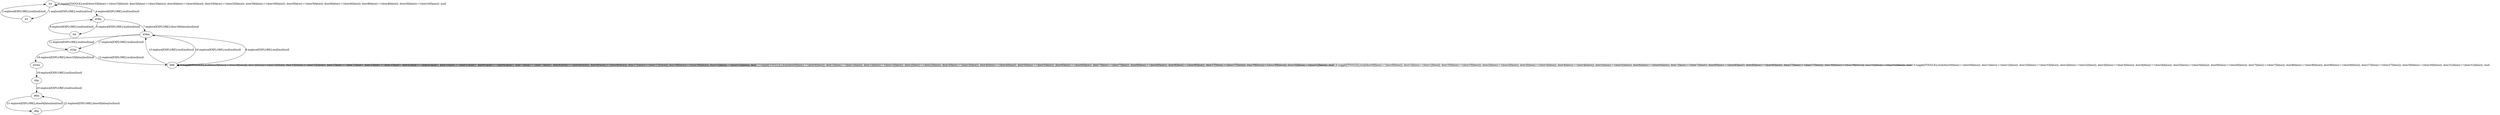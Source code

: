 # Total number of goals covered by this test: 1
# d4p --> d6m

digraph g {
"b3" -> "b2" [label = "1-explore[EXPLORE];/null/null/null"];
"b2" -> "b3" [label = "2-explore[EXPLORE];/null/null/null"];
"b3" -> "b3" [label = "3-toggle[TOGGLE];/null/door33[false]:=!(door33[false]); door2[false]:=!(door2[false]); door4[false]:=!(door4[false]); door20[false]:=!(door20[false]); door36[false]:=!(door36[false]); door5[false]:=!(door5[false]); door6[false]:=!(door6[false]); door8[false]:=!(door8[false]); door26[false]:=!(door26[false]); /null"];
"b3" -> "d36p" [label = "4-explore[EXPLORE];/null/null/null"];
"d36p" -> "b4" [label = "5-explore[EXPLORE];/null/null/null"];
"b4" -> "d36p" [label = "6-explore[EXPLORE];/null/null/null"];
"d36p" -> "d36m" [label = "7-explore[EXPLORE];/door36[false]/null/null"];
"d36m" -> "b86" [label = "8-explore[EXPLORE];/null/null/null"];
"b86" -> "b86" [label = "9-toggle[TOGGLE];/null/door0[false]:=!(door0[false]); door1[false]:=!(door1[false]); door33[false]:=!(door33[false]); door2[false]:=!(door2[false]); door3[false]:=!(door3[false]); door4[false]:=!(door4[false]); door5[false]:=!(door5[false]); door6[false]:=!(door6[false]); door7[false]:=!(door7[false]); door8[false]:=!(door8[false]); door9[false]:=!(door9[false]); door27[false]:=!(door27[false]); door30[false]:=!(door30[false]); door31[false]:=!(door31[false]); /null"];
"b86" -> "d36m" [label = "10-explore[EXPLORE];/null/null/null"];
"d36m" -> "d33p" [label = "11-explore[EXPLORE];/null/null/null"];
"d33p" -> "b86" [label = "12-explore[EXPLORE];/null/null/null"];
"b86" -> "b86" [label = "13-toggle[TOGGLE];/null/door0[false]:=!(door0[false]); door1[false]:=!(door1[false]); door33[false]:=!(door33[false]); door2[false]:=!(door2[false]); door3[false]:=!(door3[false]); door4[false]:=!(door4[false]); door5[false]:=!(door5[false]); door6[false]:=!(door6[false]); door7[false]:=!(door7[false]); door8[false]:=!(door8[false]); door9[false]:=!(door9[false]); door27[false]:=!(door27[false]); door30[false]:=!(door30[false]); door31[false]:=!(door31[false]); /null"];
"b86" -> "b86" [label = "14-toggle[TOGGLE];/null/door0[false]:=!(door0[false]); door1[false]:=!(door1[false]); door33[false]:=!(door33[false]); door2[false]:=!(door2[false]); door3[false]:=!(door3[false]); door4[false]:=!(door4[false]); door5[false]:=!(door5[false]); door6[false]:=!(door6[false]); door7[false]:=!(door7[false]); door8[false]:=!(door8[false]); door9[false]:=!(door9[false]); door27[false]:=!(door27[false]); door30[false]:=!(door30[false]); door31[false]:=!(door31[false]); /null"];
"b86" -> "b86" [label = "15-toggle[TOGGLE];/null/door0[false]:=!(door0[false]); door1[false]:=!(door1[false]); door33[false]:=!(door33[false]); door2[false]:=!(door2[false]); door3[false]:=!(door3[false]); door4[false]:=!(door4[false]); door5[false]:=!(door5[false]); door6[false]:=!(door6[false]); door7[false]:=!(door7[false]); door8[false]:=!(door8[false]); door9[false]:=!(door9[false]); door27[false]:=!(door27[false]); door30[false]:=!(door30[false]); door31[false]:=!(door31[false]); /null"];
"b86" -> "d36m" [label = "16-explore[EXPLORE];/null/null/null"];
"d36m" -> "d33p" [label = "17-explore[EXPLORE];/null/null/null"];
"d33p" -> "d33m" [label = "18-explore[EXPLORE];/door33[false]/null/null"];
"d33m" -> "d4p" [label = "19-explore[EXPLORE];/null/null/null"];
"d4p" -> "d6m" [label = "20-explore[EXPLORE];/null/null/null"];
"d6m" -> "d6p" [label = "21-explore[EXPLORE];/door6[false]/null/null"];
"d6p" -> "d6m" [label = "22-explore[EXPLORE];/door6[false]/null/null"];
}